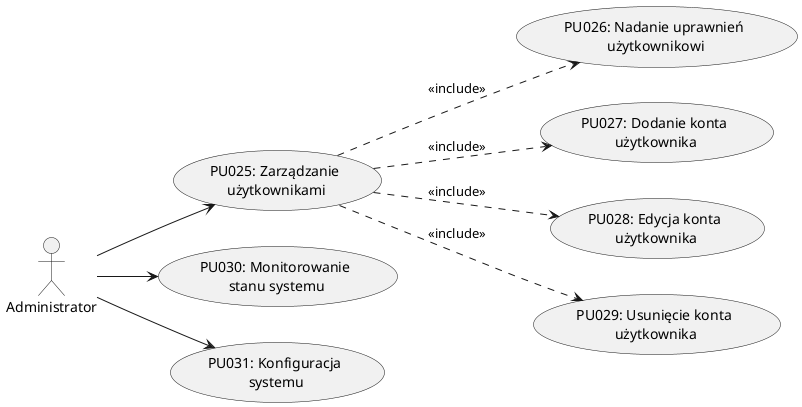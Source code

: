 @startuml Administrator
left to right direction

actor "Administrator" as Admin

usecase "PU025: Zarządzanie\n użytkownikami" as UC1
usecase "PU026: Nadanie uprawnień\n użytkownikowi" as UC2
usecase "PU027: Dodanie konta\n użytkownika" as UC3
usecase "PU028: Edycja konta\n użytkownika" as UC4
usecase "PU029: Usunięcie konta\n użytkownika" as UC5
usecase "PU030: Monitorowanie\n stanu systemu" as UC6
usecase "PU031: Konfiguracja\n systemu" as UC7

Admin --> UC1
Admin --> UC6
Admin --> UC7

UC1 ..> UC2 : <<include>>
UC1 ..> UC3 : <<include>>
UC1 ..> UC4 : <<include>>
UC1 ..> UC5 : <<include>>

@enduml